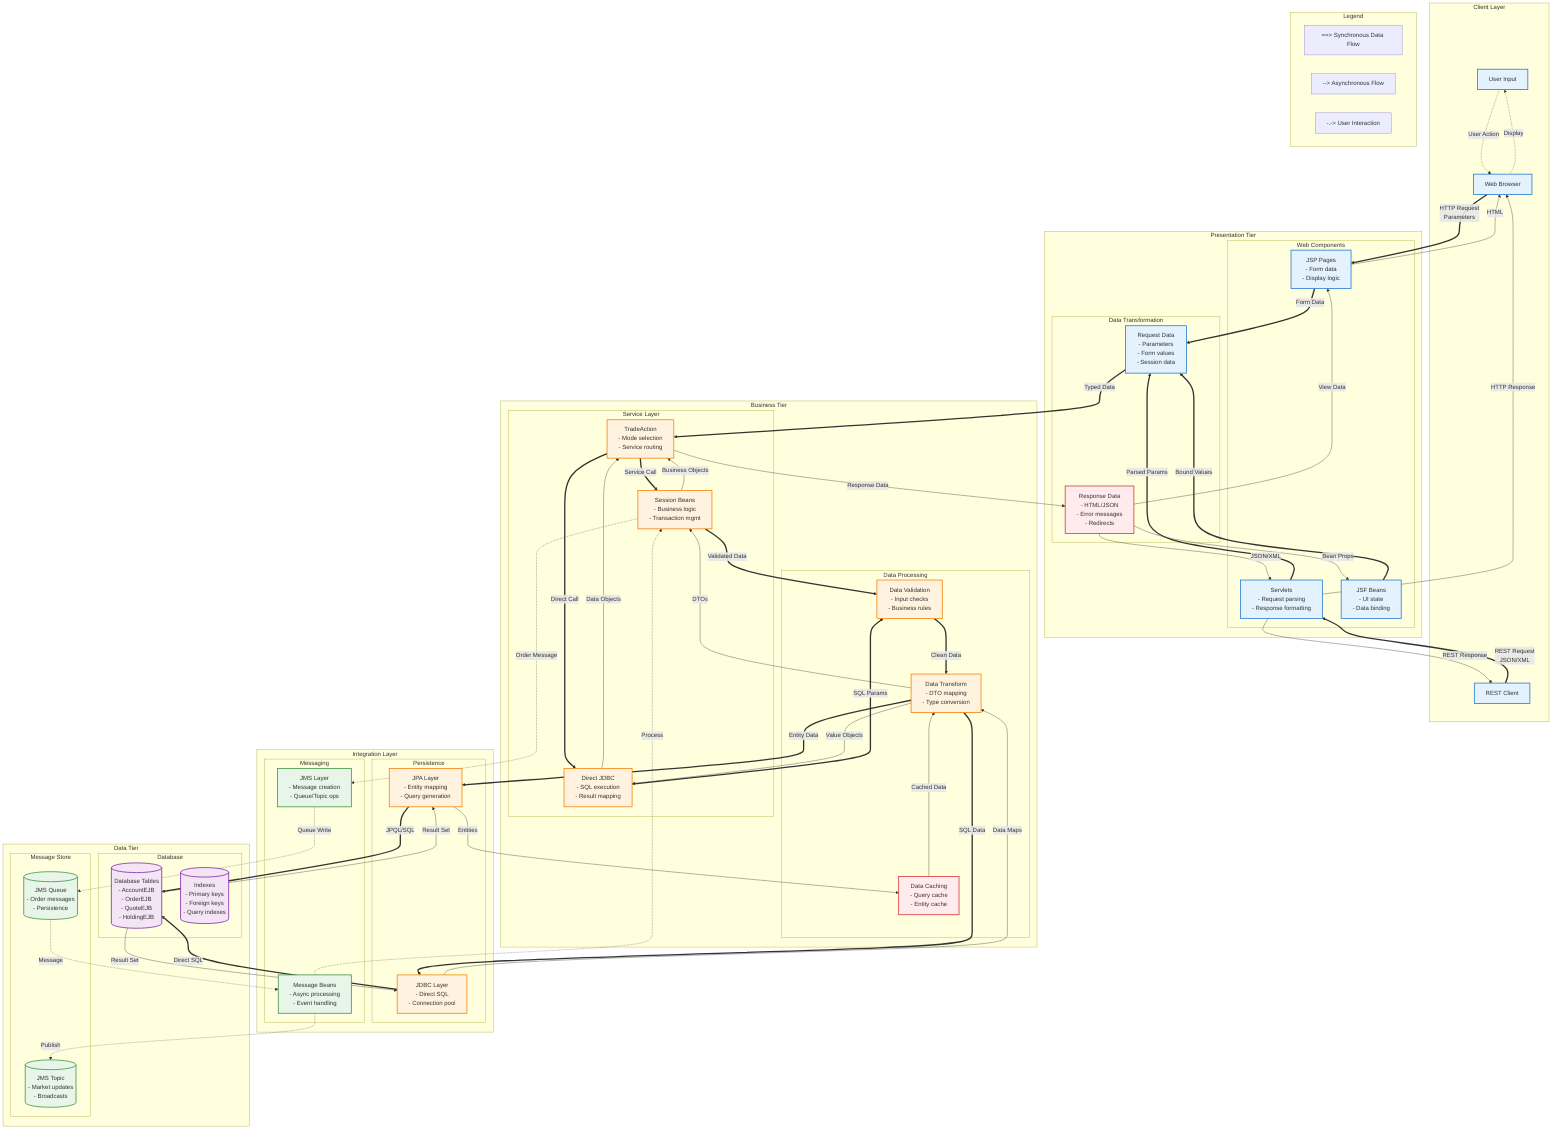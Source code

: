 flowchart TB
    %% Data Flow Through DayTrader3 Multi-Tier Architecture
    
    subgraph "Client Layer"
        User[User Input]
        Browser[Web Browser]
        API[REST Client]
    end
    
    subgraph "Presentation Tier"
        subgraph "Web Components"
            JSP[JSP Pages<br/>- Form data<br/>- Display logic]
            Servlet[Servlets<br/>- Request parsing<br/>- Response formatting]
            JSF[JSF Beans<br/>- UI state<br/>- Data binding]
        end
        
        subgraph "Data Transformation"
            ReqData[Request Data<br/>- Parameters<br/>- Form values<br/>- Session data]
            RespData[Response Data<br/>- HTML/JSON<br/>- Error messages<br/>- Redirects]
        end
    end
    
    subgraph "Business Tier"
        subgraph "Service Layer"
            TradeAction[TradeAction<br/>- Mode selection<br/>- Service routing]
            SLSB[Session Beans<br/>- Business logic<br/>- Transaction mgmt]
            Direct[Direct JDBC<br/>- SQL execution<br/>- Result mapping]
        end
        
        subgraph "Data Processing"
            Validation[Data Validation<br/>- Input checks<br/>- Business rules]
            Transform[Data Transform<br/>- DTO mapping<br/>- Type conversion]
            Cache[Data Caching<br/>- Query cache<br/>- Entity cache]
        end
    end
    
    subgraph "Integration Layer"
        subgraph "Persistence"
            JPA[JPA Layer<br/>- Entity mapping<br/>- Query generation]
            JDBC[JDBC Layer<br/>- Direct SQL<br/>- Connection pool]
        end
        
        subgraph "Messaging"
            JMS[JMS Layer<br/>- Message creation<br/>- Queue/Topic ops]
            MDB[Message Beans<br/>- Async processing<br/>- Event handling]
        end
    end
    
    subgraph "Data Tier"
        subgraph "Database"
            Tables[(Database Tables<br/>- AccountEJB<br/>- OrderEJB<br/>- QuoteEJB<br/>- HoldingEJB)]
            Indexes[(Indexes<br/>- Primary keys<br/>- Foreign keys<br/>- Query indexes)]
        end
        
        subgraph "Message Store"
            Queue[(JMS Queue<br/>- Order messages<br/>- Persistence)]
            Topic[(JMS Topic<br/>- Market updates<br/>- Broadcasts)]
        end
    end
    
    %% Request Flow (Blue)
    User -.->|"User Action"| Browser
    Browser ==>|"HTTP Request<br/>Parameters"| JSP
    API ==>|"REST Request<br/>JSON/XML"| Servlet
    
    JSP ==>|"Form Data"| ReqData
    Servlet ==>|"Parsed Params"| ReqData
    JSF ==>|"Bound Values"| ReqData
    
    ReqData ==>|"Typed Data"| TradeAction
    TradeAction ==>|"Service Call"| SLSB
    TradeAction ==>|"Direct Call"| Direct
    
    SLSB ==>|"Validated Data"| Validation
    Direct ==>|"SQL Params"| Validation
    
    Validation ==>|"Clean Data"| Transform
    Transform ==>|"Entity Data"| JPA
    Transform ==>|"SQL Data"| JDBC
    
    JPA ==>|"JPQL/SQL"| Tables
    JDBC ==>|"Direct SQL"| Tables
    
    %% Async Flow (Green)
    SLSB -.->|"Order Message"| JMS
    JMS -.->|"Queue Write"| Queue
    Queue -.->|"Message"| MDB
    MDB -.->|"Process"| SLSB
    MDB -.->|"Publish"| Topic
    
    %% Response Flow (Red)
    Tables -->|"Result Set"| JPA
    Tables -->|"Result Set"| JDBC
    
    JPA -->|"Entities"| Cache
    JDBC -->|"Data Maps"| Transform
    Cache -->|"Cached Data"| Transform
    
    Transform -->|"DTOs"| SLSB
    Transform -->|"Value Objects"| Direct
    
    SLSB -->|"Business Objects"| TradeAction
    Direct -->|"Data Objects"| TradeAction
    
    TradeAction -->|"Response Data"| RespData
    RespData -->|"View Data"| JSP
    RespData -->|"JSON/XML"| Servlet
    RespData -->|"Bean Props"| JSF
    
    JSP -->|"HTML"| Browser
    Servlet -->|"HTTP Response"| Browser
    Servlet -->|"REST Response"| API
    
    Browser -.->|"Display"| User
    
    %% Data Flow Types
    classDef request fill:#e3f2fd,stroke:#1976d2,stroke-width:2px
    classDef response fill:#ffebee,stroke:#d32f2f,stroke-width:2px
    classDef async fill:#e8f5e9,stroke:#388e3c,stroke-width:2px
    classDef data fill:#fff3e0,stroke:#f57c00,stroke-width:2px
    classDef storage fill:#f3e5f5,stroke:#7b1fa2,stroke-width:2px
    
    class User,Browser,API,JSP,Servlet,JSF,ReqData request
    class RespData,Cache response
    class JMS,Queue,MDB,Topic async
    class TradeAction,SLSB,Direct,Validation,Transform,JPA,JDBC data
    class Tables,Indexes storage
    
    %% Legend
    subgraph "Legend"
        L1[==> Synchronous Data Flow]
        L2[--> Asynchronous Flow]
        L3[-.-> User Interaction]
    end